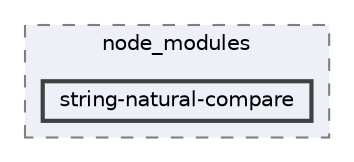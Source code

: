 digraph "pkiclassroomrescheduler/src/main/frontend/node_modules/string-natural-compare"
{
 // LATEX_PDF_SIZE
  bgcolor="transparent";
  edge [fontname=Helvetica,fontsize=10,labelfontname=Helvetica,labelfontsize=10];
  node [fontname=Helvetica,fontsize=10,shape=box,height=0.2,width=0.4];
  compound=true
  subgraph clusterdir_72953eda66ccb3a2722c28e1c3e6c23b {
    graph [ bgcolor="#edf0f7", pencolor="grey50", label="node_modules", fontname=Helvetica,fontsize=10 style="filled,dashed", URL="dir_72953eda66ccb3a2722c28e1c3e6c23b.html",tooltip=""]
  dir_c230b8b08a4d59efc0005d2c34961ff2 [label="string-natural-compare", fillcolor="#edf0f7", color="grey25", style="filled,bold", URL="dir_c230b8b08a4d59efc0005d2c34961ff2.html",tooltip=""];
  }
}

